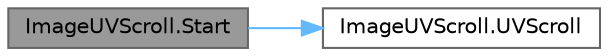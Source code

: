digraph "ImageUVScroll.Start"
{
 // LATEX_PDF_SIZE
  bgcolor="transparent";
  edge [fontname=Helvetica,fontsize=10,labelfontname=Helvetica,labelfontsize=10];
  node [fontname=Helvetica,fontsize=10,shape=box,height=0.2,width=0.4];
  rankdir="LR";
  Node1 [id="Node000001",label="ImageUVScroll.Start",height=0.2,width=0.4,color="gray40", fillcolor="grey60", style="filled", fontcolor="black",tooltip=" "];
  Node1 -> Node2 [id="edge1_Node000001_Node000002",color="steelblue1",style="solid",tooltip=" "];
  Node2 [id="Node000002",label="ImageUVScroll.UVScroll",height=0.2,width=0.4,color="grey40", fillcolor="white", style="filled",URL="$class_image_u_v_scroll.html#a93638e64803b81f7c698b1fd2334b386",tooltip=" "];
}
